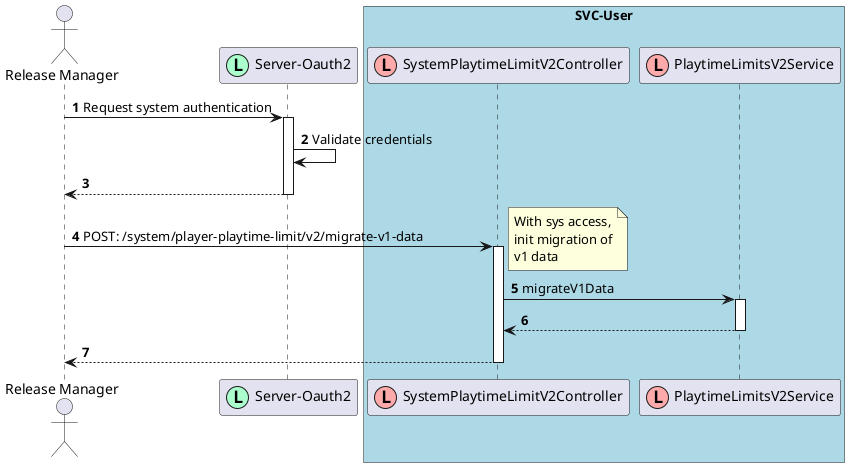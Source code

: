[plantuml]
----
@startuml
'These definitions can be removed once https://gitlab.com/playsafe/lithium/app-lithium-full/-/merge_requests/5282 is merged,
'and rather include the base template
!define p(name, alias) participant "name" as alias << (L,#AAFFCC) >>
!define q(name, alias) queue "name" as alias << (L,#AAFFCC) >>
!define pn(name, alias) participant "name" as alias << (L,#FFAAAA) >>

autonumber

actor "Release Manager" as le2

p("Server-Oauth2", auth)

box "SVC-User" #LightBlue
pn("SystemPlaytimeLimitV2Controller", sysptlv2c)
pn("PlaytimeLimitsV2Service", ptlv2s)
end box

le2 -> auth: Request system authentication
activate auth
auth -> auth: Validate credentials
auth --> le2
deactivate auth
le2 -> sysptlv2c: POST: /system/player-playtime-limit/v2/migrate-v1-data
note right
With sys access,
init migration of
v1 data
end note
activate sysptlv2c
sysptlv2c -> ptlv2s: migrateV1Data
activate ptlv2s
ptlv2s --> sysptlv2c
deactivate ptlv2s
sysptlv2c --> le2
deactivate sysptlv2c
@enduml
----
[plantuml]
